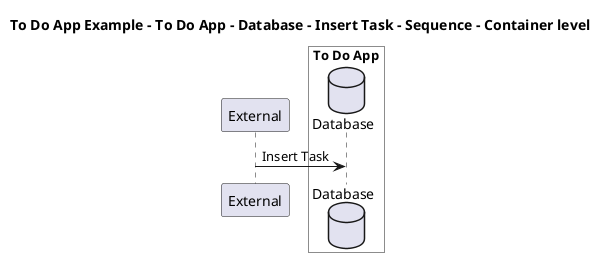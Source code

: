 @startuml

title To Do App Example - To Do App - Database - Insert Task - Sequence - Container level

participant "External" as C4InterFlow.SoftwareSystems.ExternalSystem

box "To Do App" #White
    database "Database" as ToDoAppExample.SoftwareSystems.ToDoApp.Containers.Database
end box


C4InterFlow.SoftwareSystems.ExternalSystem -> ToDoAppExample.SoftwareSystems.ToDoApp.Containers.Database : Insert Task


@enduml
